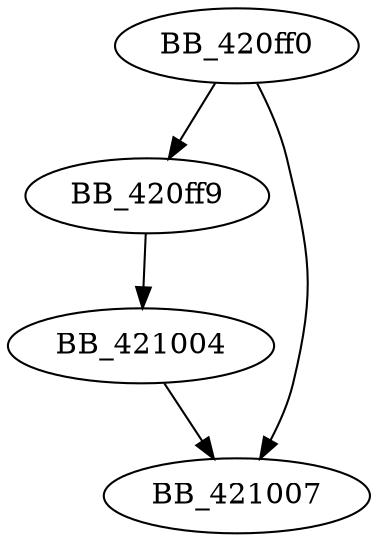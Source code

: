 DiGraph sub_420FF0{
BB_420ff0->BB_420ff9
BB_420ff0->BB_421007
BB_420ff9->BB_421004
BB_421004->BB_421007
}
